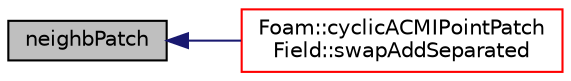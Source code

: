 digraph "neighbPatch"
{
  bgcolor="transparent";
  edge [fontname="Helvetica",fontsize="10",labelfontname="Helvetica",labelfontsize="10"];
  node [fontname="Helvetica",fontsize="10",shape=record];
  rankdir="LR";
  Node93 [label="neighbPatch",height=0.2,width=0.4,color="black", fillcolor="grey75", style="filled", fontcolor="black"];
  Node93 -> Node94 [dir="back",color="midnightblue",fontsize="10",style="solid",fontname="Helvetica"];
  Node94 [label="Foam::cyclicACMIPointPatch\lField::swapAddSeparated",height=0.2,width=0.4,color="red",URL="$a26053.html#a3aae157a027e0aa964e285d768f7ec86",tooltip="Complete swap of patch point values and add to local values. "];
}
